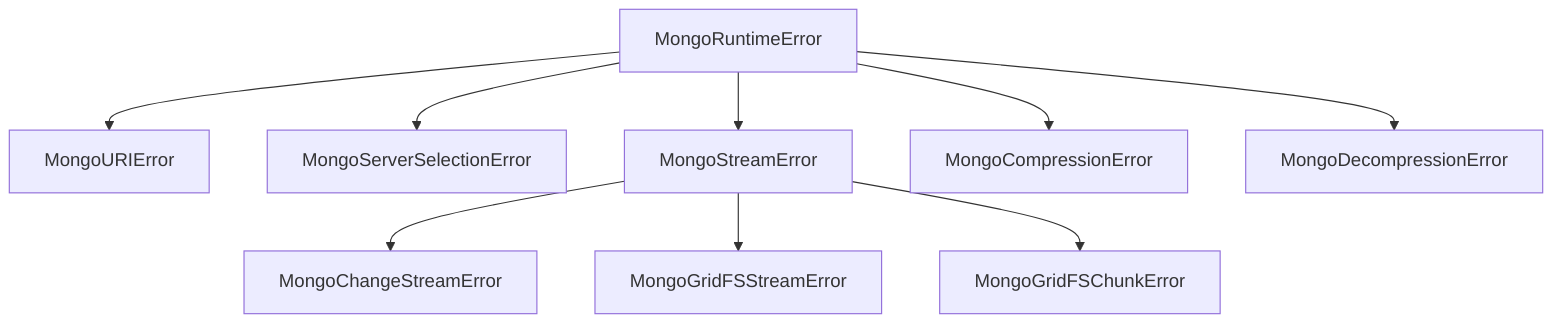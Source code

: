 graph TD
  MongoRuntimeError --> MongoURIError
  MongoRuntimeError --> MongoServerSelectionError
  MongoRuntimeError --> MongoStreamError
  MongoRuntimeError --> MongoCompressionError
  MongoRuntimeError --> MongoDecompressionError

  MongoStreamError --> MongoChangeStreamError
  MongoStreamError --> MongoGridFSStreamError
  MongoStreamError --> MongoGridFSChunkError